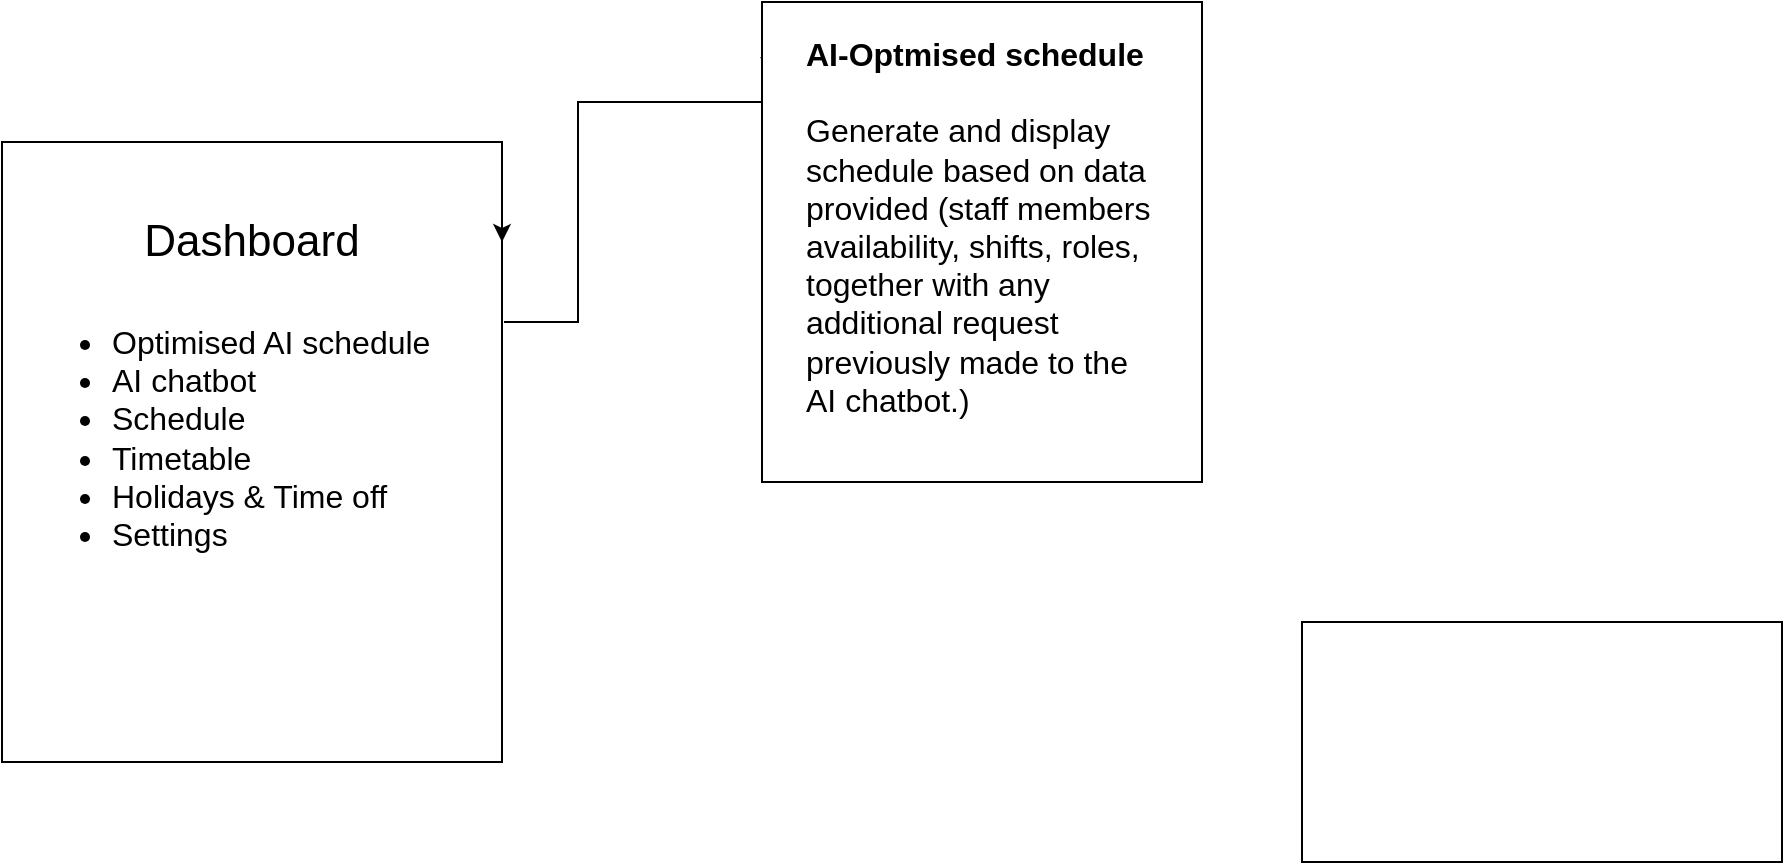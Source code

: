 <mxfile version="24.6.3" type="github">
  <diagram name="Page-1" id="hWc6c_K8vR9eIQ7MWBZz">
    <mxGraphModel dx="1572" dy="3134" grid="1" gridSize="10" guides="1" tooltips="1" connect="1" arrows="1" fold="1" page="1" pageScale="1" pageWidth="850" pageHeight="1100" math="0" shadow="0">
      <root>
        <mxCell id="0" />
        <mxCell id="1" parent="0" />
        <mxCell id="kdlszv8kuRYmDG17Q20z-4" value="" style="rounded=0;whiteSpace=wrap;html=1;" vertex="1" parent="1">
          <mxGeometry x="290" y="-2050" width="250" height="310" as="geometry" />
        </mxCell>
        <mxCell id="kdlszv8kuRYmDG17Q20z-9" value="Dashboard" style="text;html=1;align=center;verticalAlign=middle;whiteSpace=wrap;rounded=0;fontSize=22;" vertex="1" parent="1">
          <mxGeometry x="290" y="-2030" width="250" height="60" as="geometry" />
        </mxCell>
        <mxCell id="kdlszv8kuRYmDG17Q20z-15" style="edgeStyle=orthogonalEdgeStyle;rounded=0;orthogonalLoop=1;jettySize=auto;html=1;entryX=-0.005;entryY=0.116;entryDx=0;entryDy=0;entryPerimeter=0;" edge="1" parent="1" target="kdlszv8kuRYmDG17Q20z-18">
          <mxGeometry relative="1" as="geometry">
            <mxPoint x="541" y="-1960" as="sourcePoint" />
            <mxPoint x="680" y="-2070" as="targetPoint" />
            <Array as="points">
              <mxPoint x="541" y="-1960" />
              <mxPoint x="578" y="-1960" />
              <mxPoint x="578" y="-2070" />
              <mxPoint x="699" y="-2070" />
            </Array>
          </mxGeometry>
        </mxCell>
        <mxCell id="kdlszv8kuRYmDG17Q20z-12" value="&lt;ul style=&quot;font-size: 16px;&quot;&gt;&lt;li&gt;Optimised AI schedule&lt;/li&gt;&lt;li&gt;AI chatbot&lt;/li&gt;&lt;li&gt;Schedule&lt;/li&gt;&lt;li&gt;Timetable&lt;/li&gt;&lt;li&gt;Holidays &amp;amp; Time off&lt;/li&gt;&lt;li&gt;&lt;span style=&quot;background-color: initial; font-size: 16px;&quot;&gt;Settings&lt;/span&gt;&lt;/li&gt;&lt;/ul&gt;" style="text;html=1;whiteSpace=wrap;overflow=hidden;rounded=0;spacingTop=0;spacing=0;" vertex="1" parent="1">
          <mxGeometry x="305" y="-1980" width="220" height="250" as="geometry" />
        </mxCell>
        <mxCell id="kdlszv8kuRYmDG17Q20z-14" style="edgeStyle=orthogonalEdgeStyle;rounded=0;orthogonalLoop=1;jettySize=auto;html=1;exitX=1;exitY=0.25;exitDx=0;exitDy=0;entryX=1;entryY=0.5;entryDx=0;entryDy=0;" edge="1" parent="1" source="kdlszv8kuRYmDG17Q20z-9" target="kdlszv8kuRYmDG17Q20z-9">
          <mxGeometry relative="1" as="geometry" />
        </mxCell>
        <mxCell id="kdlszv8kuRYmDG17Q20z-18" value="" style="rounded=0;whiteSpace=wrap;html=1;" vertex="1" parent="1">
          <mxGeometry x="670" y="-2120" width="220" height="240" as="geometry" />
        </mxCell>
        <mxCell id="kdlszv8kuRYmDG17Q20z-21" value="&lt;b&gt;&lt;font style=&quot;font-size: 16px;&quot;&gt;AI-Optmised schedule&lt;/font&gt;&lt;/b&gt;&lt;div&gt;&lt;span style=&quot;background-color: initial; font-size: 16px;&quot;&gt;&lt;br&gt;&lt;/span&gt;&lt;/div&gt;&lt;div&gt;&lt;span style=&quot;background-color: initial; font-size: 16px;&quot;&gt;Generate and display schedule based on data provided (staff members availability, shifts, roles, together with any additional request previously made to the AI chatbot.)&lt;/span&gt;&lt;/div&gt;" style="text;html=1;whiteSpace=wrap;overflow=hidden;rounded=0;" vertex="1" parent="1">
          <mxGeometry x="690" y="-2110" width="180" height="220" as="geometry" />
        </mxCell>
        <mxCell id="kdlszv8kuRYmDG17Q20z-23" value="" style="rounded=0;whiteSpace=wrap;html=1;" vertex="1" parent="1">
          <mxGeometry x="940" y="-1810" width="240" height="120" as="geometry" />
        </mxCell>
      </root>
    </mxGraphModel>
  </diagram>
</mxfile>
